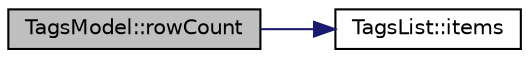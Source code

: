 digraph "TagsModel::rowCount"
{
 // INTERACTIVE_SVG=YES
 // LATEX_PDF_SIZE
  edge [fontname="Helvetica",fontsize="10",labelfontname="Helvetica",labelfontsize="10"];
  node [fontname="Helvetica",fontsize="10",shape=record];
  rankdir="LR";
  Node13 [label="TagsModel::rowCount",height=0.2,width=0.4,color="black", fillcolor="grey75", style="filled", fontcolor="black",tooltip=" "];
  Node13 -> Node14 [color="midnightblue",fontsize="10",style="solid",fontname="Helvetica"];
  Node14 [label="TagsList::items",height=0.2,width=0.4,color="black", fillcolor="white", style="filled",URL="$class_tags_list.html#a53b142ecc6ce9e5452f9c4731c2c985f",tooltip=" "];
}
